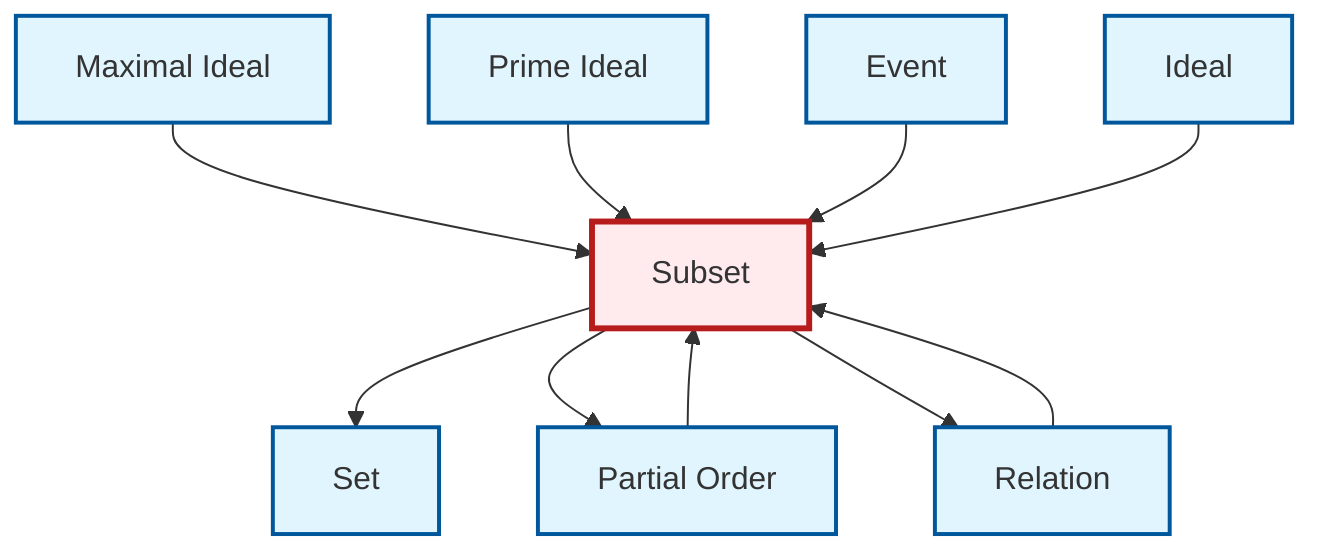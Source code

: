 graph TD
    classDef definition fill:#e1f5fe,stroke:#01579b,stroke-width:2px
    classDef theorem fill:#f3e5f5,stroke:#4a148c,stroke-width:2px
    classDef axiom fill:#fff3e0,stroke:#e65100,stroke-width:2px
    classDef example fill:#e8f5e9,stroke:#1b5e20,stroke-width:2px
    classDef current fill:#ffebee,stroke:#b71c1c,stroke-width:3px
    def-set["Set"]:::definition
    def-subset["Subset"]:::definition
    def-event["Event"]:::definition
    def-maximal-ideal["Maximal Ideal"]:::definition
    def-partial-order["Partial Order"]:::definition
    def-relation["Relation"]:::definition
    def-ideal["Ideal"]:::definition
    def-prime-ideal["Prime Ideal"]:::definition
    def-subset --> def-set
    def-maximal-ideal --> def-subset
    def-partial-order --> def-subset
    def-relation --> def-subset
    def-prime-ideal --> def-subset
    def-event --> def-subset
    def-subset --> def-partial-order
    def-ideal --> def-subset
    def-subset --> def-relation
    class def-subset current